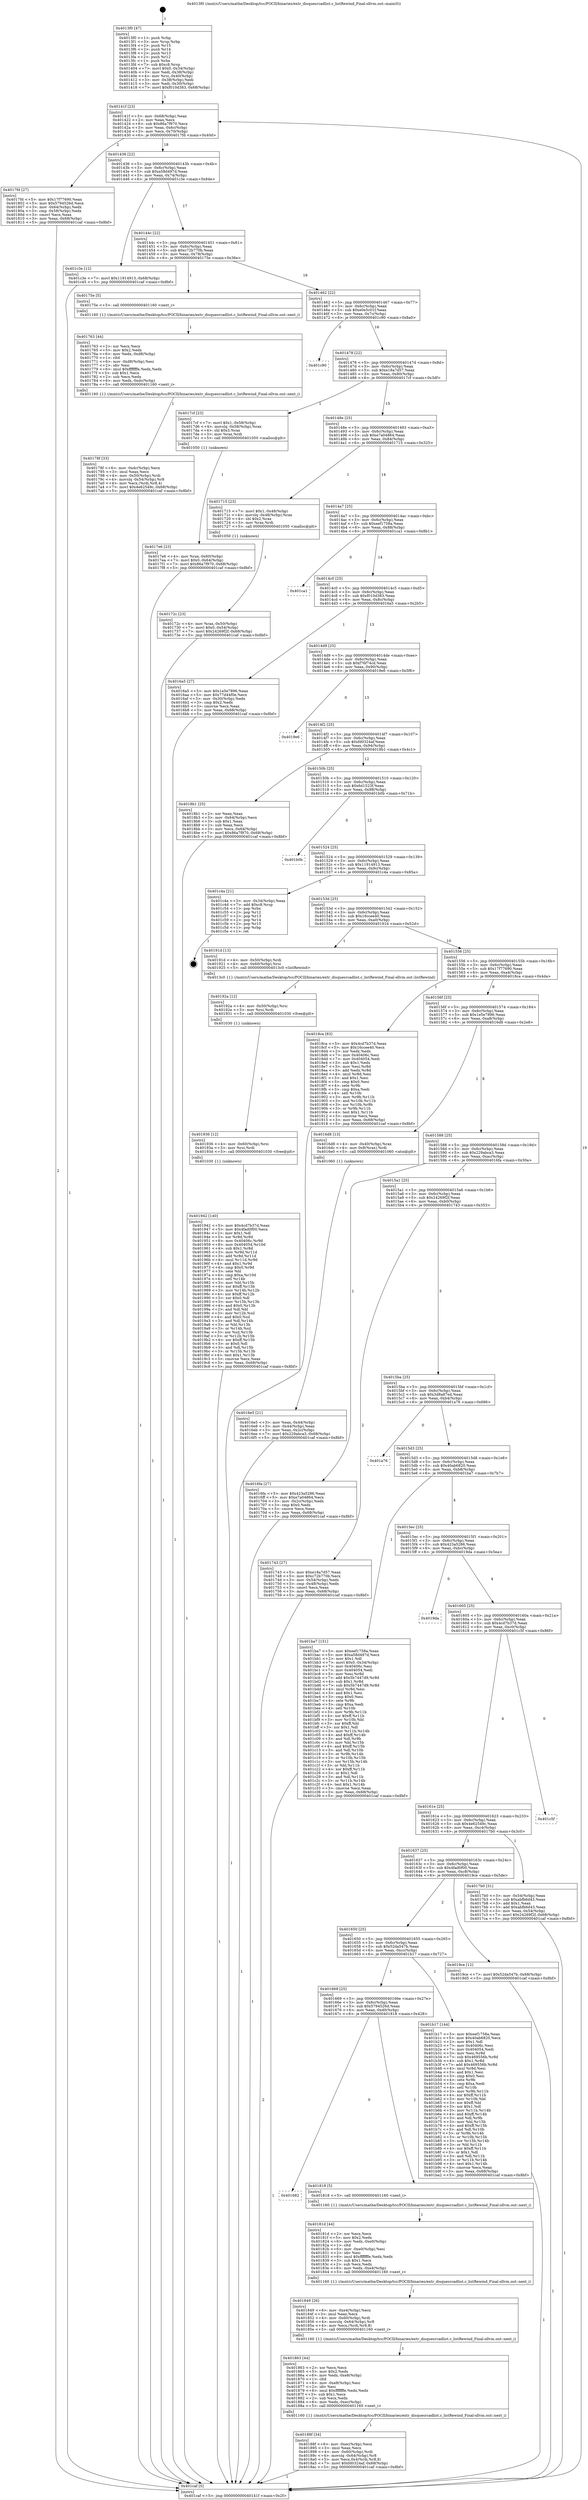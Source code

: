 digraph "0x4013f0" {
  label = "0x4013f0 (/mnt/c/Users/mathe/Desktop/tcc/POCII/binaries/extr_disquesrcadlist.c_listRewind_Final-ollvm.out::main(0))"
  labelloc = "t"
  node[shape=record]

  Entry [label="",width=0.3,height=0.3,shape=circle,fillcolor=black,style=filled]
  "0x40141f" [label="{
     0x40141f [23]\l
     | [instrs]\l
     &nbsp;&nbsp;0x40141f \<+3\>: mov -0x68(%rbp),%eax\l
     &nbsp;&nbsp;0x401422 \<+2\>: mov %eax,%ecx\l
     &nbsp;&nbsp;0x401424 \<+6\>: sub $0x86a7f970,%ecx\l
     &nbsp;&nbsp;0x40142a \<+3\>: mov %eax,-0x6c(%rbp)\l
     &nbsp;&nbsp;0x40142d \<+3\>: mov %ecx,-0x70(%rbp)\l
     &nbsp;&nbsp;0x401430 \<+6\>: je 00000000004017fd \<main+0x40d\>\l
  }"]
  "0x4017fd" [label="{
     0x4017fd [27]\l
     | [instrs]\l
     &nbsp;&nbsp;0x4017fd \<+5\>: mov $0x17f77690,%eax\l
     &nbsp;&nbsp;0x401802 \<+5\>: mov $0x5794526d,%ecx\l
     &nbsp;&nbsp;0x401807 \<+3\>: mov -0x64(%rbp),%edx\l
     &nbsp;&nbsp;0x40180a \<+3\>: cmp -0x58(%rbp),%edx\l
     &nbsp;&nbsp;0x40180d \<+3\>: cmovl %ecx,%eax\l
     &nbsp;&nbsp;0x401810 \<+3\>: mov %eax,-0x68(%rbp)\l
     &nbsp;&nbsp;0x401813 \<+5\>: jmp 0000000000401caf \<main+0x8bf\>\l
  }"]
  "0x401436" [label="{
     0x401436 [22]\l
     | [instrs]\l
     &nbsp;&nbsp;0x401436 \<+5\>: jmp 000000000040143b \<main+0x4b\>\l
     &nbsp;&nbsp;0x40143b \<+3\>: mov -0x6c(%rbp),%eax\l
     &nbsp;&nbsp;0x40143e \<+5\>: sub $0xa58d497d,%eax\l
     &nbsp;&nbsp;0x401443 \<+3\>: mov %eax,-0x74(%rbp)\l
     &nbsp;&nbsp;0x401446 \<+6\>: je 0000000000401c3e \<main+0x84e\>\l
  }"]
  Exit [label="",width=0.3,height=0.3,shape=circle,fillcolor=black,style=filled,peripheries=2]
  "0x401c3e" [label="{
     0x401c3e [12]\l
     | [instrs]\l
     &nbsp;&nbsp;0x401c3e \<+7\>: movl $0x11914913,-0x68(%rbp)\l
     &nbsp;&nbsp;0x401c45 \<+5\>: jmp 0000000000401caf \<main+0x8bf\>\l
  }"]
  "0x40144c" [label="{
     0x40144c [22]\l
     | [instrs]\l
     &nbsp;&nbsp;0x40144c \<+5\>: jmp 0000000000401451 \<main+0x61\>\l
     &nbsp;&nbsp;0x401451 \<+3\>: mov -0x6c(%rbp),%eax\l
     &nbsp;&nbsp;0x401454 \<+5\>: sub $0xc72b770b,%eax\l
     &nbsp;&nbsp;0x401459 \<+3\>: mov %eax,-0x78(%rbp)\l
     &nbsp;&nbsp;0x40145c \<+6\>: je 000000000040175e \<main+0x36e\>\l
  }"]
  "0x401942" [label="{
     0x401942 [140]\l
     | [instrs]\l
     &nbsp;&nbsp;0x401942 \<+5\>: mov $0x4cd7b37d,%eax\l
     &nbsp;&nbsp;0x401947 \<+5\>: mov $0x4fad0f00,%ecx\l
     &nbsp;&nbsp;0x40194c \<+2\>: mov $0x1,%dl\l
     &nbsp;&nbsp;0x40194e \<+3\>: xor %r8d,%r8d\l
     &nbsp;&nbsp;0x401951 \<+8\>: mov 0x40406c,%r9d\l
     &nbsp;&nbsp;0x401959 \<+8\>: mov 0x404054,%r10d\l
     &nbsp;&nbsp;0x401961 \<+4\>: sub $0x1,%r8d\l
     &nbsp;&nbsp;0x401965 \<+3\>: mov %r9d,%r11d\l
     &nbsp;&nbsp;0x401968 \<+3\>: add %r8d,%r11d\l
     &nbsp;&nbsp;0x40196b \<+4\>: imul %r11d,%r9d\l
     &nbsp;&nbsp;0x40196f \<+4\>: and $0x1,%r9d\l
     &nbsp;&nbsp;0x401973 \<+4\>: cmp $0x0,%r9d\l
     &nbsp;&nbsp;0x401977 \<+3\>: sete %bl\l
     &nbsp;&nbsp;0x40197a \<+4\>: cmp $0xa,%r10d\l
     &nbsp;&nbsp;0x40197e \<+4\>: setl %r14b\l
     &nbsp;&nbsp;0x401982 \<+3\>: mov %bl,%r15b\l
     &nbsp;&nbsp;0x401985 \<+4\>: xor $0xff,%r15b\l
     &nbsp;&nbsp;0x401989 \<+3\>: mov %r14b,%r12b\l
     &nbsp;&nbsp;0x40198c \<+4\>: xor $0xff,%r12b\l
     &nbsp;&nbsp;0x401990 \<+3\>: xor $0x0,%dl\l
     &nbsp;&nbsp;0x401993 \<+3\>: mov %r15b,%r13b\l
     &nbsp;&nbsp;0x401996 \<+4\>: and $0x0,%r13b\l
     &nbsp;&nbsp;0x40199a \<+2\>: and %dl,%bl\l
     &nbsp;&nbsp;0x40199c \<+3\>: mov %r12b,%sil\l
     &nbsp;&nbsp;0x40199f \<+4\>: and $0x0,%sil\l
     &nbsp;&nbsp;0x4019a3 \<+3\>: and %dl,%r14b\l
     &nbsp;&nbsp;0x4019a6 \<+3\>: or %bl,%r13b\l
     &nbsp;&nbsp;0x4019a9 \<+3\>: or %r14b,%sil\l
     &nbsp;&nbsp;0x4019ac \<+3\>: xor %sil,%r13b\l
     &nbsp;&nbsp;0x4019af \<+3\>: or %r12b,%r15b\l
     &nbsp;&nbsp;0x4019b2 \<+4\>: xor $0xff,%r15b\l
     &nbsp;&nbsp;0x4019b6 \<+3\>: or $0x0,%dl\l
     &nbsp;&nbsp;0x4019b9 \<+3\>: and %dl,%r15b\l
     &nbsp;&nbsp;0x4019bc \<+3\>: or %r15b,%r13b\l
     &nbsp;&nbsp;0x4019bf \<+4\>: test $0x1,%r13b\l
     &nbsp;&nbsp;0x4019c3 \<+3\>: cmovne %ecx,%eax\l
     &nbsp;&nbsp;0x4019c6 \<+3\>: mov %eax,-0x68(%rbp)\l
     &nbsp;&nbsp;0x4019c9 \<+5\>: jmp 0000000000401caf \<main+0x8bf\>\l
  }"]
  "0x40175e" [label="{
     0x40175e [5]\l
     | [instrs]\l
     &nbsp;&nbsp;0x40175e \<+5\>: call 0000000000401160 \<next_i\>\l
     | [calls]\l
     &nbsp;&nbsp;0x401160 \{1\} (/mnt/c/Users/mathe/Desktop/tcc/POCII/binaries/extr_disquesrcadlist.c_listRewind_Final-ollvm.out::next_i)\l
  }"]
  "0x401462" [label="{
     0x401462 [22]\l
     | [instrs]\l
     &nbsp;&nbsp;0x401462 \<+5\>: jmp 0000000000401467 \<main+0x77\>\l
     &nbsp;&nbsp;0x401467 \<+3\>: mov -0x6c(%rbp),%eax\l
     &nbsp;&nbsp;0x40146a \<+5\>: sub $0xe0e5c01f,%eax\l
     &nbsp;&nbsp;0x40146f \<+3\>: mov %eax,-0x7c(%rbp)\l
     &nbsp;&nbsp;0x401472 \<+6\>: je 0000000000401c90 \<main+0x8a0\>\l
  }"]
  "0x401936" [label="{
     0x401936 [12]\l
     | [instrs]\l
     &nbsp;&nbsp;0x401936 \<+4\>: mov -0x60(%rbp),%rsi\l
     &nbsp;&nbsp;0x40193a \<+3\>: mov %rsi,%rdi\l
     &nbsp;&nbsp;0x40193d \<+5\>: call 0000000000401030 \<free@plt\>\l
     | [calls]\l
     &nbsp;&nbsp;0x401030 \{1\} (unknown)\l
  }"]
  "0x401c90" [label="{
     0x401c90\l
  }", style=dashed]
  "0x401478" [label="{
     0x401478 [22]\l
     | [instrs]\l
     &nbsp;&nbsp;0x401478 \<+5\>: jmp 000000000040147d \<main+0x8d\>\l
     &nbsp;&nbsp;0x40147d \<+3\>: mov -0x6c(%rbp),%eax\l
     &nbsp;&nbsp;0x401480 \<+5\>: sub $0xe18a7d57,%eax\l
     &nbsp;&nbsp;0x401485 \<+3\>: mov %eax,-0x80(%rbp)\l
     &nbsp;&nbsp;0x401488 \<+6\>: je 00000000004017cf \<main+0x3df\>\l
  }"]
  "0x40192a" [label="{
     0x40192a [12]\l
     | [instrs]\l
     &nbsp;&nbsp;0x40192a \<+4\>: mov -0x50(%rbp),%rsi\l
     &nbsp;&nbsp;0x40192e \<+3\>: mov %rsi,%rdi\l
     &nbsp;&nbsp;0x401931 \<+5\>: call 0000000000401030 \<free@plt\>\l
     | [calls]\l
     &nbsp;&nbsp;0x401030 \{1\} (unknown)\l
  }"]
  "0x4017cf" [label="{
     0x4017cf [23]\l
     | [instrs]\l
     &nbsp;&nbsp;0x4017cf \<+7\>: movl $0x1,-0x58(%rbp)\l
     &nbsp;&nbsp;0x4017d6 \<+4\>: movslq -0x58(%rbp),%rax\l
     &nbsp;&nbsp;0x4017da \<+4\>: shl $0x3,%rax\l
     &nbsp;&nbsp;0x4017de \<+3\>: mov %rax,%rdi\l
     &nbsp;&nbsp;0x4017e1 \<+5\>: call 0000000000401050 \<malloc@plt\>\l
     | [calls]\l
     &nbsp;&nbsp;0x401050 \{1\} (unknown)\l
  }"]
  "0x40148e" [label="{
     0x40148e [25]\l
     | [instrs]\l
     &nbsp;&nbsp;0x40148e \<+5\>: jmp 0000000000401493 \<main+0xa3\>\l
     &nbsp;&nbsp;0x401493 \<+3\>: mov -0x6c(%rbp),%eax\l
     &nbsp;&nbsp;0x401496 \<+5\>: sub $0xe7a04864,%eax\l
     &nbsp;&nbsp;0x40149b \<+6\>: mov %eax,-0x84(%rbp)\l
     &nbsp;&nbsp;0x4014a1 \<+6\>: je 0000000000401715 \<main+0x325\>\l
  }"]
  "0x40188f" [label="{
     0x40188f [34]\l
     | [instrs]\l
     &nbsp;&nbsp;0x40188f \<+6\>: mov -0xec(%rbp),%ecx\l
     &nbsp;&nbsp;0x401895 \<+3\>: imul %eax,%ecx\l
     &nbsp;&nbsp;0x401898 \<+4\>: mov -0x60(%rbp),%rdi\l
     &nbsp;&nbsp;0x40189c \<+4\>: movslq -0x64(%rbp),%r8\l
     &nbsp;&nbsp;0x4018a0 \<+5\>: mov %ecx,0x4(%rdi,%r8,8)\l
     &nbsp;&nbsp;0x4018a5 \<+7\>: movl $0xfd0324af,-0x68(%rbp)\l
     &nbsp;&nbsp;0x4018ac \<+5\>: jmp 0000000000401caf \<main+0x8bf\>\l
  }"]
  "0x401715" [label="{
     0x401715 [23]\l
     | [instrs]\l
     &nbsp;&nbsp;0x401715 \<+7\>: movl $0x1,-0x48(%rbp)\l
     &nbsp;&nbsp;0x40171c \<+4\>: movslq -0x48(%rbp),%rax\l
     &nbsp;&nbsp;0x401720 \<+4\>: shl $0x2,%rax\l
     &nbsp;&nbsp;0x401724 \<+3\>: mov %rax,%rdi\l
     &nbsp;&nbsp;0x401727 \<+5\>: call 0000000000401050 \<malloc@plt\>\l
     | [calls]\l
     &nbsp;&nbsp;0x401050 \{1\} (unknown)\l
  }"]
  "0x4014a7" [label="{
     0x4014a7 [25]\l
     | [instrs]\l
     &nbsp;&nbsp;0x4014a7 \<+5\>: jmp 00000000004014ac \<main+0xbc\>\l
     &nbsp;&nbsp;0x4014ac \<+3\>: mov -0x6c(%rbp),%eax\l
     &nbsp;&nbsp;0x4014af \<+5\>: sub $0xeef1758a,%eax\l
     &nbsp;&nbsp;0x4014b4 \<+6\>: mov %eax,-0x88(%rbp)\l
     &nbsp;&nbsp;0x4014ba \<+6\>: je 0000000000401ca1 \<main+0x8b1\>\l
  }"]
  "0x401863" [label="{
     0x401863 [44]\l
     | [instrs]\l
     &nbsp;&nbsp;0x401863 \<+2\>: xor %ecx,%ecx\l
     &nbsp;&nbsp;0x401865 \<+5\>: mov $0x2,%edx\l
     &nbsp;&nbsp;0x40186a \<+6\>: mov %edx,-0xe8(%rbp)\l
     &nbsp;&nbsp;0x401870 \<+1\>: cltd\l
     &nbsp;&nbsp;0x401871 \<+6\>: mov -0xe8(%rbp),%esi\l
     &nbsp;&nbsp;0x401877 \<+2\>: idiv %esi\l
     &nbsp;&nbsp;0x401879 \<+6\>: imul $0xfffffffe,%edx,%edx\l
     &nbsp;&nbsp;0x40187f \<+3\>: sub $0x1,%ecx\l
     &nbsp;&nbsp;0x401882 \<+2\>: sub %ecx,%edx\l
     &nbsp;&nbsp;0x401884 \<+6\>: mov %edx,-0xec(%rbp)\l
     &nbsp;&nbsp;0x40188a \<+5\>: call 0000000000401160 \<next_i\>\l
     | [calls]\l
     &nbsp;&nbsp;0x401160 \{1\} (/mnt/c/Users/mathe/Desktop/tcc/POCII/binaries/extr_disquesrcadlist.c_listRewind_Final-ollvm.out::next_i)\l
  }"]
  "0x401ca1" [label="{
     0x401ca1\l
  }", style=dashed]
  "0x4014c0" [label="{
     0x4014c0 [25]\l
     | [instrs]\l
     &nbsp;&nbsp;0x4014c0 \<+5\>: jmp 00000000004014c5 \<main+0xd5\>\l
     &nbsp;&nbsp;0x4014c5 \<+3\>: mov -0x6c(%rbp),%eax\l
     &nbsp;&nbsp;0x4014c8 \<+5\>: sub $0xf010d383,%eax\l
     &nbsp;&nbsp;0x4014cd \<+6\>: mov %eax,-0x8c(%rbp)\l
     &nbsp;&nbsp;0x4014d3 \<+6\>: je 00000000004016a5 \<main+0x2b5\>\l
  }"]
  "0x401849" [label="{
     0x401849 [26]\l
     | [instrs]\l
     &nbsp;&nbsp;0x401849 \<+6\>: mov -0xe4(%rbp),%ecx\l
     &nbsp;&nbsp;0x40184f \<+3\>: imul %eax,%ecx\l
     &nbsp;&nbsp;0x401852 \<+4\>: mov -0x60(%rbp),%rdi\l
     &nbsp;&nbsp;0x401856 \<+4\>: movslq -0x64(%rbp),%r8\l
     &nbsp;&nbsp;0x40185a \<+4\>: mov %ecx,(%rdi,%r8,8)\l
     &nbsp;&nbsp;0x40185e \<+5\>: call 0000000000401160 \<next_i\>\l
     | [calls]\l
     &nbsp;&nbsp;0x401160 \{1\} (/mnt/c/Users/mathe/Desktop/tcc/POCII/binaries/extr_disquesrcadlist.c_listRewind_Final-ollvm.out::next_i)\l
  }"]
  "0x4016a5" [label="{
     0x4016a5 [27]\l
     | [instrs]\l
     &nbsp;&nbsp;0x4016a5 \<+5\>: mov $0x1e5e7896,%eax\l
     &nbsp;&nbsp;0x4016aa \<+5\>: mov $0x77d44f0e,%ecx\l
     &nbsp;&nbsp;0x4016af \<+3\>: mov -0x30(%rbp),%edx\l
     &nbsp;&nbsp;0x4016b2 \<+3\>: cmp $0x2,%edx\l
     &nbsp;&nbsp;0x4016b5 \<+3\>: cmovne %ecx,%eax\l
     &nbsp;&nbsp;0x4016b8 \<+3\>: mov %eax,-0x68(%rbp)\l
     &nbsp;&nbsp;0x4016bb \<+5\>: jmp 0000000000401caf \<main+0x8bf\>\l
  }"]
  "0x4014d9" [label="{
     0x4014d9 [25]\l
     | [instrs]\l
     &nbsp;&nbsp;0x4014d9 \<+5\>: jmp 00000000004014de \<main+0xee\>\l
     &nbsp;&nbsp;0x4014de \<+3\>: mov -0x6c(%rbp),%eax\l
     &nbsp;&nbsp;0x4014e1 \<+5\>: sub $0xf76f74cd,%eax\l
     &nbsp;&nbsp;0x4014e6 \<+6\>: mov %eax,-0x90(%rbp)\l
     &nbsp;&nbsp;0x4014ec \<+6\>: je 00000000004019e6 \<main+0x5f6\>\l
  }"]
  "0x401caf" [label="{
     0x401caf [5]\l
     | [instrs]\l
     &nbsp;&nbsp;0x401caf \<+5\>: jmp 000000000040141f \<main+0x2f\>\l
  }"]
  "0x4013f0" [label="{
     0x4013f0 [47]\l
     | [instrs]\l
     &nbsp;&nbsp;0x4013f0 \<+1\>: push %rbp\l
     &nbsp;&nbsp;0x4013f1 \<+3\>: mov %rsp,%rbp\l
     &nbsp;&nbsp;0x4013f4 \<+2\>: push %r15\l
     &nbsp;&nbsp;0x4013f6 \<+2\>: push %r14\l
     &nbsp;&nbsp;0x4013f8 \<+2\>: push %r13\l
     &nbsp;&nbsp;0x4013fa \<+2\>: push %r12\l
     &nbsp;&nbsp;0x4013fc \<+1\>: push %rbx\l
     &nbsp;&nbsp;0x4013fd \<+7\>: sub $0xc8,%rsp\l
     &nbsp;&nbsp;0x401404 \<+7\>: movl $0x0,-0x34(%rbp)\l
     &nbsp;&nbsp;0x40140b \<+3\>: mov %edi,-0x38(%rbp)\l
     &nbsp;&nbsp;0x40140e \<+4\>: mov %rsi,-0x40(%rbp)\l
     &nbsp;&nbsp;0x401412 \<+3\>: mov -0x38(%rbp),%edi\l
     &nbsp;&nbsp;0x401415 \<+3\>: mov %edi,-0x30(%rbp)\l
     &nbsp;&nbsp;0x401418 \<+7\>: movl $0xf010d383,-0x68(%rbp)\l
  }"]
  "0x40181d" [label="{
     0x40181d [44]\l
     | [instrs]\l
     &nbsp;&nbsp;0x40181d \<+2\>: xor %ecx,%ecx\l
     &nbsp;&nbsp;0x40181f \<+5\>: mov $0x2,%edx\l
     &nbsp;&nbsp;0x401824 \<+6\>: mov %edx,-0xe0(%rbp)\l
     &nbsp;&nbsp;0x40182a \<+1\>: cltd\l
     &nbsp;&nbsp;0x40182b \<+6\>: mov -0xe0(%rbp),%esi\l
     &nbsp;&nbsp;0x401831 \<+2\>: idiv %esi\l
     &nbsp;&nbsp;0x401833 \<+6\>: imul $0xfffffffe,%edx,%edx\l
     &nbsp;&nbsp;0x401839 \<+3\>: sub $0x1,%ecx\l
     &nbsp;&nbsp;0x40183c \<+2\>: sub %ecx,%edx\l
     &nbsp;&nbsp;0x40183e \<+6\>: mov %edx,-0xe4(%rbp)\l
     &nbsp;&nbsp;0x401844 \<+5\>: call 0000000000401160 \<next_i\>\l
     | [calls]\l
     &nbsp;&nbsp;0x401160 \{1\} (/mnt/c/Users/mathe/Desktop/tcc/POCII/binaries/extr_disquesrcadlist.c_listRewind_Final-ollvm.out::next_i)\l
  }"]
  "0x4019e6" [label="{
     0x4019e6\l
  }", style=dashed]
  "0x4014f2" [label="{
     0x4014f2 [25]\l
     | [instrs]\l
     &nbsp;&nbsp;0x4014f2 \<+5\>: jmp 00000000004014f7 \<main+0x107\>\l
     &nbsp;&nbsp;0x4014f7 \<+3\>: mov -0x6c(%rbp),%eax\l
     &nbsp;&nbsp;0x4014fa \<+5\>: sub $0xfd0324af,%eax\l
     &nbsp;&nbsp;0x4014ff \<+6\>: mov %eax,-0x94(%rbp)\l
     &nbsp;&nbsp;0x401505 \<+6\>: je 00000000004018b1 \<main+0x4c1\>\l
  }"]
  "0x401682" [label="{
     0x401682\l
  }", style=dashed]
  "0x4018b1" [label="{
     0x4018b1 [25]\l
     | [instrs]\l
     &nbsp;&nbsp;0x4018b1 \<+2\>: xor %eax,%eax\l
     &nbsp;&nbsp;0x4018b3 \<+3\>: mov -0x64(%rbp),%ecx\l
     &nbsp;&nbsp;0x4018b6 \<+3\>: sub $0x1,%eax\l
     &nbsp;&nbsp;0x4018b9 \<+2\>: sub %eax,%ecx\l
     &nbsp;&nbsp;0x4018bb \<+3\>: mov %ecx,-0x64(%rbp)\l
     &nbsp;&nbsp;0x4018be \<+7\>: movl $0x86a7f970,-0x68(%rbp)\l
     &nbsp;&nbsp;0x4018c5 \<+5\>: jmp 0000000000401caf \<main+0x8bf\>\l
  }"]
  "0x40150b" [label="{
     0x40150b [25]\l
     | [instrs]\l
     &nbsp;&nbsp;0x40150b \<+5\>: jmp 0000000000401510 \<main+0x120\>\l
     &nbsp;&nbsp;0x401510 \<+3\>: mov -0x6c(%rbp),%eax\l
     &nbsp;&nbsp;0x401513 \<+5\>: sub $0x6d1523f,%eax\l
     &nbsp;&nbsp;0x401518 \<+6\>: mov %eax,-0x98(%rbp)\l
     &nbsp;&nbsp;0x40151e \<+6\>: je 0000000000401b0b \<main+0x71b\>\l
  }"]
  "0x401818" [label="{
     0x401818 [5]\l
     | [instrs]\l
     &nbsp;&nbsp;0x401818 \<+5\>: call 0000000000401160 \<next_i\>\l
     | [calls]\l
     &nbsp;&nbsp;0x401160 \{1\} (/mnt/c/Users/mathe/Desktop/tcc/POCII/binaries/extr_disquesrcadlist.c_listRewind_Final-ollvm.out::next_i)\l
  }"]
  "0x401b0b" [label="{
     0x401b0b\l
  }", style=dashed]
  "0x401524" [label="{
     0x401524 [25]\l
     | [instrs]\l
     &nbsp;&nbsp;0x401524 \<+5\>: jmp 0000000000401529 \<main+0x139\>\l
     &nbsp;&nbsp;0x401529 \<+3\>: mov -0x6c(%rbp),%eax\l
     &nbsp;&nbsp;0x40152c \<+5\>: sub $0x11914913,%eax\l
     &nbsp;&nbsp;0x401531 \<+6\>: mov %eax,-0x9c(%rbp)\l
     &nbsp;&nbsp;0x401537 \<+6\>: je 0000000000401c4a \<main+0x85a\>\l
  }"]
  "0x401669" [label="{
     0x401669 [25]\l
     | [instrs]\l
     &nbsp;&nbsp;0x401669 \<+5\>: jmp 000000000040166e \<main+0x27e\>\l
     &nbsp;&nbsp;0x40166e \<+3\>: mov -0x6c(%rbp),%eax\l
     &nbsp;&nbsp;0x401671 \<+5\>: sub $0x5794526d,%eax\l
     &nbsp;&nbsp;0x401676 \<+6\>: mov %eax,-0xd0(%rbp)\l
     &nbsp;&nbsp;0x40167c \<+6\>: je 0000000000401818 \<main+0x428\>\l
  }"]
  "0x401c4a" [label="{
     0x401c4a [21]\l
     | [instrs]\l
     &nbsp;&nbsp;0x401c4a \<+3\>: mov -0x34(%rbp),%eax\l
     &nbsp;&nbsp;0x401c4d \<+7\>: add $0xc8,%rsp\l
     &nbsp;&nbsp;0x401c54 \<+1\>: pop %rbx\l
     &nbsp;&nbsp;0x401c55 \<+2\>: pop %r12\l
     &nbsp;&nbsp;0x401c57 \<+2\>: pop %r13\l
     &nbsp;&nbsp;0x401c59 \<+2\>: pop %r14\l
     &nbsp;&nbsp;0x401c5b \<+2\>: pop %r15\l
     &nbsp;&nbsp;0x401c5d \<+1\>: pop %rbp\l
     &nbsp;&nbsp;0x401c5e \<+1\>: ret\l
  }"]
  "0x40153d" [label="{
     0x40153d [25]\l
     | [instrs]\l
     &nbsp;&nbsp;0x40153d \<+5\>: jmp 0000000000401542 \<main+0x152\>\l
     &nbsp;&nbsp;0x401542 \<+3\>: mov -0x6c(%rbp),%eax\l
     &nbsp;&nbsp;0x401545 \<+5\>: sub $0x16ccee40,%eax\l
     &nbsp;&nbsp;0x40154a \<+6\>: mov %eax,-0xa0(%rbp)\l
     &nbsp;&nbsp;0x401550 \<+6\>: je 000000000040191d \<main+0x52d\>\l
  }"]
  "0x401b17" [label="{
     0x401b17 [144]\l
     | [instrs]\l
     &nbsp;&nbsp;0x401b17 \<+5\>: mov $0xeef1758a,%eax\l
     &nbsp;&nbsp;0x401b1c \<+5\>: mov $0x40ab6820,%ecx\l
     &nbsp;&nbsp;0x401b21 \<+2\>: mov $0x1,%dl\l
     &nbsp;&nbsp;0x401b23 \<+7\>: mov 0x40406c,%esi\l
     &nbsp;&nbsp;0x401b2a \<+7\>: mov 0x404054,%edi\l
     &nbsp;&nbsp;0x401b31 \<+3\>: mov %esi,%r8d\l
     &nbsp;&nbsp;0x401b34 \<+7\>: sub $0x469556b,%r8d\l
     &nbsp;&nbsp;0x401b3b \<+4\>: sub $0x1,%r8d\l
     &nbsp;&nbsp;0x401b3f \<+7\>: add $0x469556b,%r8d\l
     &nbsp;&nbsp;0x401b46 \<+4\>: imul %r8d,%esi\l
     &nbsp;&nbsp;0x401b4a \<+3\>: and $0x1,%esi\l
     &nbsp;&nbsp;0x401b4d \<+3\>: cmp $0x0,%esi\l
     &nbsp;&nbsp;0x401b50 \<+4\>: sete %r9b\l
     &nbsp;&nbsp;0x401b54 \<+3\>: cmp $0xa,%edi\l
     &nbsp;&nbsp;0x401b57 \<+4\>: setl %r10b\l
     &nbsp;&nbsp;0x401b5b \<+3\>: mov %r9b,%r11b\l
     &nbsp;&nbsp;0x401b5e \<+4\>: xor $0xff,%r11b\l
     &nbsp;&nbsp;0x401b62 \<+3\>: mov %r10b,%bl\l
     &nbsp;&nbsp;0x401b65 \<+3\>: xor $0xff,%bl\l
     &nbsp;&nbsp;0x401b68 \<+3\>: xor $0x1,%dl\l
     &nbsp;&nbsp;0x401b6b \<+3\>: mov %r11b,%r14b\l
     &nbsp;&nbsp;0x401b6e \<+4\>: and $0xff,%r14b\l
     &nbsp;&nbsp;0x401b72 \<+3\>: and %dl,%r9b\l
     &nbsp;&nbsp;0x401b75 \<+3\>: mov %bl,%r15b\l
     &nbsp;&nbsp;0x401b78 \<+4\>: and $0xff,%r15b\l
     &nbsp;&nbsp;0x401b7c \<+3\>: and %dl,%r10b\l
     &nbsp;&nbsp;0x401b7f \<+3\>: or %r9b,%r14b\l
     &nbsp;&nbsp;0x401b82 \<+3\>: or %r10b,%r15b\l
     &nbsp;&nbsp;0x401b85 \<+3\>: xor %r15b,%r14b\l
     &nbsp;&nbsp;0x401b88 \<+3\>: or %bl,%r11b\l
     &nbsp;&nbsp;0x401b8b \<+4\>: xor $0xff,%r11b\l
     &nbsp;&nbsp;0x401b8f \<+3\>: or $0x1,%dl\l
     &nbsp;&nbsp;0x401b92 \<+3\>: and %dl,%r11b\l
     &nbsp;&nbsp;0x401b95 \<+3\>: or %r11b,%r14b\l
     &nbsp;&nbsp;0x401b98 \<+4\>: test $0x1,%r14b\l
     &nbsp;&nbsp;0x401b9c \<+3\>: cmovne %ecx,%eax\l
     &nbsp;&nbsp;0x401b9f \<+3\>: mov %eax,-0x68(%rbp)\l
     &nbsp;&nbsp;0x401ba2 \<+5\>: jmp 0000000000401caf \<main+0x8bf\>\l
  }"]
  "0x40191d" [label="{
     0x40191d [13]\l
     | [instrs]\l
     &nbsp;&nbsp;0x40191d \<+4\>: mov -0x50(%rbp),%rdi\l
     &nbsp;&nbsp;0x401921 \<+4\>: mov -0x60(%rbp),%rsi\l
     &nbsp;&nbsp;0x401925 \<+5\>: call 00000000004013c0 \<listRewind\>\l
     | [calls]\l
     &nbsp;&nbsp;0x4013c0 \{1\} (/mnt/c/Users/mathe/Desktop/tcc/POCII/binaries/extr_disquesrcadlist.c_listRewind_Final-ollvm.out::listRewind)\l
  }"]
  "0x401556" [label="{
     0x401556 [25]\l
     | [instrs]\l
     &nbsp;&nbsp;0x401556 \<+5\>: jmp 000000000040155b \<main+0x16b\>\l
     &nbsp;&nbsp;0x40155b \<+3\>: mov -0x6c(%rbp),%eax\l
     &nbsp;&nbsp;0x40155e \<+5\>: sub $0x17f77690,%eax\l
     &nbsp;&nbsp;0x401563 \<+6\>: mov %eax,-0xa4(%rbp)\l
     &nbsp;&nbsp;0x401569 \<+6\>: je 00000000004018ca \<main+0x4da\>\l
  }"]
  "0x401650" [label="{
     0x401650 [25]\l
     | [instrs]\l
     &nbsp;&nbsp;0x401650 \<+5\>: jmp 0000000000401655 \<main+0x265\>\l
     &nbsp;&nbsp;0x401655 \<+3\>: mov -0x6c(%rbp),%eax\l
     &nbsp;&nbsp;0x401658 \<+5\>: sub $0x52da547b,%eax\l
     &nbsp;&nbsp;0x40165d \<+6\>: mov %eax,-0xcc(%rbp)\l
     &nbsp;&nbsp;0x401663 \<+6\>: je 0000000000401b17 \<main+0x727\>\l
  }"]
  "0x4018ca" [label="{
     0x4018ca [83]\l
     | [instrs]\l
     &nbsp;&nbsp;0x4018ca \<+5\>: mov $0x4cd7b37d,%eax\l
     &nbsp;&nbsp;0x4018cf \<+5\>: mov $0x16ccee40,%ecx\l
     &nbsp;&nbsp;0x4018d4 \<+2\>: xor %edx,%edx\l
     &nbsp;&nbsp;0x4018d6 \<+7\>: mov 0x40406c,%esi\l
     &nbsp;&nbsp;0x4018dd \<+7\>: mov 0x404054,%edi\l
     &nbsp;&nbsp;0x4018e4 \<+3\>: sub $0x1,%edx\l
     &nbsp;&nbsp;0x4018e7 \<+3\>: mov %esi,%r8d\l
     &nbsp;&nbsp;0x4018ea \<+3\>: add %edx,%r8d\l
     &nbsp;&nbsp;0x4018ed \<+4\>: imul %r8d,%esi\l
     &nbsp;&nbsp;0x4018f1 \<+3\>: and $0x1,%esi\l
     &nbsp;&nbsp;0x4018f4 \<+3\>: cmp $0x0,%esi\l
     &nbsp;&nbsp;0x4018f7 \<+4\>: sete %r9b\l
     &nbsp;&nbsp;0x4018fb \<+3\>: cmp $0xa,%edi\l
     &nbsp;&nbsp;0x4018fe \<+4\>: setl %r10b\l
     &nbsp;&nbsp;0x401902 \<+3\>: mov %r9b,%r11b\l
     &nbsp;&nbsp;0x401905 \<+3\>: and %r10b,%r11b\l
     &nbsp;&nbsp;0x401908 \<+3\>: xor %r10b,%r9b\l
     &nbsp;&nbsp;0x40190b \<+3\>: or %r9b,%r11b\l
     &nbsp;&nbsp;0x40190e \<+4\>: test $0x1,%r11b\l
     &nbsp;&nbsp;0x401912 \<+3\>: cmovne %ecx,%eax\l
     &nbsp;&nbsp;0x401915 \<+3\>: mov %eax,-0x68(%rbp)\l
     &nbsp;&nbsp;0x401918 \<+5\>: jmp 0000000000401caf \<main+0x8bf\>\l
  }"]
  "0x40156f" [label="{
     0x40156f [25]\l
     | [instrs]\l
     &nbsp;&nbsp;0x40156f \<+5\>: jmp 0000000000401574 \<main+0x184\>\l
     &nbsp;&nbsp;0x401574 \<+3\>: mov -0x6c(%rbp),%eax\l
     &nbsp;&nbsp;0x401577 \<+5\>: sub $0x1e5e7896,%eax\l
     &nbsp;&nbsp;0x40157c \<+6\>: mov %eax,-0xa8(%rbp)\l
     &nbsp;&nbsp;0x401582 \<+6\>: je 00000000004016d8 \<main+0x2e8\>\l
  }"]
  "0x4019ce" [label="{
     0x4019ce [12]\l
     | [instrs]\l
     &nbsp;&nbsp;0x4019ce \<+7\>: movl $0x52da547b,-0x68(%rbp)\l
     &nbsp;&nbsp;0x4019d5 \<+5\>: jmp 0000000000401caf \<main+0x8bf\>\l
  }"]
  "0x4016d8" [label="{
     0x4016d8 [13]\l
     | [instrs]\l
     &nbsp;&nbsp;0x4016d8 \<+4\>: mov -0x40(%rbp),%rax\l
     &nbsp;&nbsp;0x4016dc \<+4\>: mov 0x8(%rax),%rdi\l
     &nbsp;&nbsp;0x4016e0 \<+5\>: call 0000000000401060 \<atoi@plt\>\l
     | [calls]\l
     &nbsp;&nbsp;0x401060 \{1\} (unknown)\l
  }"]
  "0x401588" [label="{
     0x401588 [25]\l
     | [instrs]\l
     &nbsp;&nbsp;0x401588 \<+5\>: jmp 000000000040158d \<main+0x19d\>\l
     &nbsp;&nbsp;0x40158d \<+3\>: mov -0x6c(%rbp),%eax\l
     &nbsp;&nbsp;0x401590 \<+5\>: sub $0x229abca3,%eax\l
     &nbsp;&nbsp;0x401595 \<+6\>: mov %eax,-0xac(%rbp)\l
     &nbsp;&nbsp;0x40159b \<+6\>: je 00000000004016fa \<main+0x30a\>\l
  }"]
  "0x4016e5" [label="{
     0x4016e5 [21]\l
     | [instrs]\l
     &nbsp;&nbsp;0x4016e5 \<+3\>: mov %eax,-0x44(%rbp)\l
     &nbsp;&nbsp;0x4016e8 \<+3\>: mov -0x44(%rbp),%eax\l
     &nbsp;&nbsp;0x4016eb \<+3\>: mov %eax,-0x2c(%rbp)\l
     &nbsp;&nbsp;0x4016ee \<+7\>: movl $0x229abca3,-0x68(%rbp)\l
     &nbsp;&nbsp;0x4016f5 \<+5\>: jmp 0000000000401caf \<main+0x8bf\>\l
  }"]
  "0x4017e6" [label="{
     0x4017e6 [23]\l
     | [instrs]\l
     &nbsp;&nbsp;0x4017e6 \<+4\>: mov %rax,-0x60(%rbp)\l
     &nbsp;&nbsp;0x4017ea \<+7\>: movl $0x0,-0x64(%rbp)\l
     &nbsp;&nbsp;0x4017f1 \<+7\>: movl $0x86a7f970,-0x68(%rbp)\l
     &nbsp;&nbsp;0x4017f8 \<+5\>: jmp 0000000000401caf \<main+0x8bf\>\l
  }"]
  "0x4016fa" [label="{
     0x4016fa [27]\l
     | [instrs]\l
     &nbsp;&nbsp;0x4016fa \<+5\>: mov $0x423a5286,%eax\l
     &nbsp;&nbsp;0x4016ff \<+5\>: mov $0xe7a04864,%ecx\l
     &nbsp;&nbsp;0x401704 \<+3\>: mov -0x2c(%rbp),%edx\l
     &nbsp;&nbsp;0x401707 \<+3\>: cmp $0x0,%edx\l
     &nbsp;&nbsp;0x40170a \<+3\>: cmove %ecx,%eax\l
     &nbsp;&nbsp;0x40170d \<+3\>: mov %eax,-0x68(%rbp)\l
     &nbsp;&nbsp;0x401710 \<+5\>: jmp 0000000000401caf \<main+0x8bf\>\l
  }"]
  "0x4015a1" [label="{
     0x4015a1 [25]\l
     | [instrs]\l
     &nbsp;&nbsp;0x4015a1 \<+5\>: jmp 00000000004015a6 \<main+0x1b6\>\l
     &nbsp;&nbsp;0x4015a6 \<+3\>: mov -0x6c(%rbp),%eax\l
     &nbsp;&nbsp;0x4015a9 \<+5\>: sub $0x24269f2f,%eax\l
     &nbsp;&nbsp;0x4015ae \<+6\>: mov %eax,-0xb0(%rbp)\l
     &nbsp;&nbsp;0x4015b4 \<+6\>: je 0000000000401743 \<main+0x353\>\l
  }"]
  "0x40172c" [label="{
     0x40172c [23]\l
     | [instrs]\l
     &nbsp;&nbsp;0x40172c \<+4\>: mov %rax,-0x50(%rbp)\l
     &nbsp;&nbsp;0x401730 \<+7\>: movl $0x0,-0x54(%rbp)\l
     &nbsp;&nbsp;0x401737 \<+7\>: movl $0x24269f2f,-0x68(%rbp)\l
     &nbsp;&nbsp;0x40173e \<+5\>: jmp 0000000000401caf \<main+0x8bf\>\l
  }"]
  "0x401637" [label="{
     0x401637 [25]\l
     | [instrs]\l
     &nbsp;&nbsp;0x401637 \<+5\>: jmp 000000000040163c \<main+0x24c\>\l
     &nbsp;&nbsp;0x40163c \<+3\>: mov -0x6c(%rbp),%eax\l
     &nbsp;&nbsp;0x40163f \<+5\>: sub $0x4fad0f00,%eax\l
     &nbsp;&nbsp;0x401644 \<+6\>: mov %eax,-0xc8(%rbp)\l
     &nbsp;&nbsp;0x40164a \<+6\>: je 00000000004019ce \<main+0x5de\>\l
  }"]
  "0x401743" [label="{
     0x401743 [27]\l
     | [instrs]\l
     &nbsp;&nbsp;0x401743 \<+5\>: mov $0xe18a7d57,%eax\l
     &nbsp;&nbsp;0x401748 \<+5\>: mov $0xc72b770b,%ecx\l
     &nbsp;&nbsp;0x40174d \<+3\>: mov -0x54(%rbp),%edx\l
     &nbsp;&nbsp;0x401750 \<+3\>: cmp -0x48(%rbp),%edx\l
     &nbsp;&nbsp;0x401753 \<+3\>: cmovl %ecx,%eax\l
     &nbsp;&nbsp;0x401756 \<+3\>: mov %eax,-0x68(%rbp)\l
     &nbsp;&nbsp;0x401759 \<+5\>: jmp 0000000000401caf \<main+0x8bf\>\l
  }"]
  "0x4015ba" [label="{
     0x4015ba [25]\l
     | [instrs]\l
     &nbsp;&nbsp;0x4015ba \<+5\>: jmp 00000000004015bf \<main+0x1cf\>\l
     &nbsp;&nbsp;0x4015bf \<+3\>: mov -0x6c(%rbp),%eax\l
     &nbsp;&nbsp;0x4015c2 \<+5\>: sub $0x3d8a87ed,%eax\l
     &nbsp;&nbsp;0x4015c7 \<+6\>: mov %eax,-0xb4(%rbp)\l
     &nbsp;&nbsp;0x4015cd \<+6\>: je 0000000000401a76 \<main+0x686\>\l
  }"]
  "0x401763" [label="{
     0x401763 [44]\l
     | [instrs]\l
     &nbsp;&nbsp;0x401763 \<+2\>: xor %ecx,%ecx\l
     &nbsp;&nbsp;0x401765 \<+5\>: mov $0x2,%edx\l
     &nbsp;&nbsp;0x40176a \<+6\>: mov %edx,-0xd8(%rbp)\l
     &nbsp;&nbsp;0x401770 \<+1\>: cltd\l
     &nbsp;&nbsp;0x401771 \<+6\>: mov -0xd8(%rbp),%esi\l
     &nbsp;&nbsp;0x401777 \<+2\>: idiv %esi\l
     &nbsp;&nbsp;0x401779 \<+6\>: imul $0xfffffffe,%edx,%edx\l
     &nbsp;&nbsp;0x40177f \<+3\>: sub $0x1,%ecx\l
     &nbsp;&nbsp;0x401782 \<+2\>: sub %ecx,%edx\l
     &nbsp;&nbsp;0x401784 \<+6\>: mov %edx,-0xdc(%rbp)\l
     &nbsp;&nbsp;0x40178a \<+5\>: call 0000000000401160 \<next_i\>\l
     | [calls]\l
     &nbsp;&nbsp;0x401160 \{1\} (/mnt/c/Users/mathe/Desktop/tcc/POCII/binaries/extr_disquesrcadlist.c_listRewind_Final-ollvm.out::next_i)\l
  }"]
  "0x40178f" [label="{
     0x40178f [33]\l
     | [instrs]\l
     &nbsp;&nbsp;0x40178f \<+6\>: mov -0xdc(%rbp),%ecx\l
     &nbsp;&nbsp;0x401795 \<+3\>: imul %eax,%ecx\l
     &nbsp;&nbsp;0x401798 \<+4\>: mov -0x50(%rbp),%rdi\l
     &nbsp;&nbsp;0x40179c \<+4\>: movslq -0x54(%rbp),%r8\l
     &nbsp;&nbsp;0x4017a0 \<+4\>: mov %ecx,(%rdi,%r8,4)\l
     &nbsp;&nbsp;0x4017a4 \<+7\>: movl $0x4e62549c,-0x68(%rbp)\l
     &nbsp;&nbsp;0x4017ab \<+5\>: jmp 0000000000401caf \<main+0x8bf\>\l
  }"]
  "0x4017b0" [label="{
     0x4017b0 [31]\l
     | [instrs]\l
     &nbsp;&nbsp;0x4017b0 \<+3\>: mov -0x54(%rbp),%eax\l
     &nbsp;&nbsp;0x4017b3 \<+5\>: sub $0xabfb6d43,%eax\l
     &nbsp;&nbsp;0x4017b8 \<+3\>: add $0x1,%eax\l
     &nbsp;&nbsp;0x4017bb \<+5\>: add $0xabfb6d43,%eax\l
     &nbsp;&nbsp;0x4017c0 \<+3\>: mov %eax,-0x54(%rbp)\l
     &nbsp;&nbsp;0x4017c3 \<+7\>: movl $0x24269f2f,-0x68(%rbp)\l
     &nbsp;&nbsp;0x4017ca \<+5\>: jmp 0000000000401caf \<main+0x8bf\>\l
  }"]
  "0x401a76" [label="{
     0x401a76\l
  }", style=dashed]
  "0x4015d3" [label="{
     0x4015d3 [25]\l
     | [instrs]\l
     &nbsp;&nbsp;0x4015d3 \<+5\>: jmp 00000000004015d8 \<main+0x1e8\>\l
     &nbsp;&nbsp;0x4015d8 \<+3\>: mov -0x6c(%rbp),%eax\l
     &nbsp;&nbsp;0x4015db \<+5\>: sub $0x40ab6820,%eax\l
     &nbsp;&nbsp;0x4015e0 \<+6\>: mov %eax,-0xb8(%rbp)\l
     &nbsp;&nbsp;0x4015e6 \<+6\>: je 0000000000401ba7 \<main+0x7b7\>\l
  }"]
  "0x40161e" [label="{
     0x40161e [25]\l
     | [instrs]\l
     &nbsp;&nbsp;0x40161e \<+5\>: jmp 0000000000401623 \<main+0x233\>\l
     &nbsp;&nbsp;0x401623 \<+3\>: mov -0x6c(%rbp),%eax\l
     &nbsp;&nbsp;0x401626 \<+5\>: sub $0x4e62549c,%eax\l
     &nbsp;&nbsp;0x40162b \<+6\>: mov %eax,-0xc4(%rbp)\l
     &nbsp;&nbsp;0x401631 \<+6\>: je 00000000004017b0 \<main+0x3c0\>\l
  }"]
  "0x401ba7" [label="{
     0x401ba7 [151]\l
     | [instrs]\l
     &nbsp;&nbsp;0x401ba7 \<+5\>: mov $0xeef1758a,%eax\l
     &nbsp;&nbsp;0x401bac \<+5\>: mov $0xa58d497d,%ecx\l
     &nbsp;&nbsp;0x401bb1 \<+2\>: mov $0x1,%dl\l
     &nbsp;&nbsp;0x401bb3 \<+7\>: movl $0x0,-0x34(%rbp)\l
     &nbsp;&nbsp;0x401bba \<+7\>: mov 0x40406c,%esi\l
     &nbsp;&nbsp;0x401bc1 \<+7\>: mov 0x404054,%edi\l
     &nbsp;&nbsp;0x401bc8 \<+3\>: mov %esi,%r8d\l
     &nbsp;&nbsp;0x401bcb \<+7\>: add $0x5b7447d9,%r8d\l
     &nbsp;&nbsp;0x401bd2 \<+4\>: sub $0x1,%r8d\l
     &nbsp;&nbsp;0x401bd6 \<+7\>: sub $0x5b7447d9,%r8d\l
     &nbsp;&nbsp;0x401bdd \<+4\>: imul %r8d,%esi\l
     &nbsp;&nbsp;0x401be1 \<+3\>: and $0x1,%esi\l
     &nbsp;&nbsp;0x401be4 \<+3\>: cmp $0x0,%esi\l
     &nbsp;&nbsp;0x401be7 \<+4\>: sete %r9b\l
     &nbsp;&nbsp;0x401beb \<+3\>: cmp $0xa,%edi\l
     &nbsp;&nbsp;0x401bee \<+4\>: setl %r10b\l
     &nbsp;&nbsp;0x401bf2 \<+3\>: mov %r9b,%r11b\l
     &nbsp;&nbsp;0x401bf5 \<+4\>: xor $0xff,%r11b\l
     &nbsp;&nbsp;0x401bf9 \<+3\>: mov %r10b,%bl\l
     &nbsp;&nbsp;0x401bfc \<+3\>: xor $0xff,%bl\l
     &nbsp;&nbsp;0x401bff \<+3\>: xor $0x1,%dl\l
     &nbsp;&nbsp;0x401c02 \<+3\>: mov %r11b,%r14b\l
     &nbsp;&nbsp;0x401c05 \<+4\>: and $0xff,%r14b\l
     &nbsp;&nbsp;0x401c09 \<+3\>: and %dl,%r9b\l
     &nbsp;&nbsp;0x401c0c \<+3\>: mov %bl,%r15b\l
     &nbsp;&nbsp;0x401c0f \<+4\>: and $0xff,%r15b\l
     &nbsp;&nbsp;0x401c13 \<+3\>: and %dl,%r10b\l
     &nbsp;&nbsp;0x401c16 \<+3\>: or %r9b,%r14b\l
     &nbsp;&nbsp;0x401c19 \<+3\>: or %r10b,%r15b\l
     &nbsp;&nbsp;0x401c1c \<+3\>: xor %r15b,%r14b\l
     &nbsp;&nbsp;0x401c1f \<+3\>: or %bl,%r11b\l
     &nbsp;&nbsp;0x401c22 \<+4\>: xor $0xff,%r11b\l
     &nbsp;&nbsp;0x401c26 \<+3\>: or $0x1,%dl\l
     &nbsp;&nbsp;0x401c29 \<+3\>: and %dl,%r11b\l
     &nbsp;&nbsp;0x401c2c \<+3\>: or %r11b,%r14b\l
     &nbsp;&nbsp;0x401c2f \<+4\>: test $0x1,%r14b\l
     &nbsp;&nbsp;0x401c33 \<+3\>: cmovne %ecx,%eax\l
     &nbsp;&nbsp;0x401c36 \<+3\>: mov %eax,-0x68(%rbp)\l
     &nbsp;&nbsp;0x401c39 \<+5\>: jmp 0000000000401caf \<main+0x8bf\>\l
  }"]
  "0x4015ec" [label="{
     0x4015ec [25]\l
     | [instrs]\l
     &nbsp;&nbsp;0x4015ec \<+5\>: jmp 00000000004015f1 \<main+0x201\>\l
     &nbsp;&nbsp;0x4015f1 \<+3\>: mov -0x6c(%rbp),%eax\l
     &nbsp;&nbsp;0x4015f4 \<+5\>: sub $0x423a5286,%eax\l
     &nbsp;&nbsp;0x4015f9 \<+6\>: mov %eax,-0xbc(%rbp)\l
     &nbsp;&nbsp;0x4015ff \<+6\>: je 00000000004019da \<main+0x5ea\>\l
  }"]
  "0x401c5f" [label="{
     0x401c5f\l
  }", style=dashed]
  "0x4019da" [label="{
     0x4019da\l
  }", style=dashed]
  "0x401605" [label="{
     0x401605 [25]\l
     | [instrs]\l
     &nbsp;&nbsp;0x401605 \<+5\>: jmp 000000000040160a \<main+0x21a\>\l
     &nbsp;&nbsp;0x40160a \<+3\>: mov -0x6c(%rbp),%eax\l
     &nbsp;&nbsp;0x40160d \<+5\>: sub $0x4cd7b37d,%eax\l
     &nbsp;&nbsp;0x401612 \<+6\>: mov %eax,-0xc0(%rbp)\l
     &nbsp;&nbsp;0x401618 \<+6\>: je 0000000000401c5f \<main+0x86f\>\l
  }"]
  Entry -> "0x4013f0" [label=" 1"]
  "0x40141f" -> "0x4017fd" [label=" 2"]
  "0x40141f" -> "0x401436" [label=" 18"]
  "0x401c4a" -> Exit [label=" 1"]
  "0x401436" -> "0x401c3e" [label=" 1"]
  "0x401436" -> "0x40144c" [label=" 17"]
  "0x401c3e" -> "0x401caf" [label=" 1"]
  "0x40144c" -> "0x40175e" [label=" 1"]
  "0x40144c" -> "0x401462" [label=" 16"]
  "0x401ba7" -> "0x401caf" [label=" 1"]
  "0x401462" -> "0x401c90" [label=" 0"]
  "0x401462" -> "0x401478" [label=" 16"]
  "0x401b17" -> "0x401caf" [label=" 1"]
  "0x401478" -> "0x4017cf" [label=" 1"]
  "0x401478" -> "0x40148e" [label=" 15"]
  "0x4019ce" -> "0x401caf" [label=" 1"]
  "0x40148e" -> "0x401715" [label=" 1"]
  "0x40148e" -> "0x4014a7" [label=" 14"]
  "0x401942" -> "0x401caf" [label=" 1"]
  "0x4014a7" -> "0x401ca1" [label=" 0"]
  "0x4014a7" -> "0x4014c0" [label=" 14"]
  "0x401936" -> "0x401942" [label=" 1"]
  "0x4014c0" -> "0x4016a5" [label=" 1"]
  "0x4014c0" -> "0x4014d9" [label=" 13"]
  "0x4016a5" -> "0x401caf" [label=" 1"]
  "0x4013f0" -> "0x40141f" [label=" 1"]
  "0x401caf" -> "0x40141f" [label=" 19"]
  "0x40192a" -> "0x401936" [label=" 1"]
  "0x4014d9" -> "0x4019e6" [label=" 0"]
  "0x4014d9" -> "0x4014f2" [label=" 13"]
  "0x40191d" -> "0x40192a" [label=" 1"]
  "0x4014f2" -> "0x4018b1" [label=" 1"]
  "0x4014f2" -> "0x40150b" [label=" 12"]
  "0x4018ca" -> "0x401caf" [label=" 1"]
  "0x40150b" -> "0x401b0b" [label=" 0"]
  "0x40150b" -> "0x401524" [label=" 12"]
  "0x4018b1" -> "0x401caf" [label=" 1"]
  "0x401524" -> "0x401c4a" [label=" 1"]
  "0x401524" -> "0x40153d" [label=" 11"]
  "0x401863" -> "0x40188f" [label=" 1"]
  "0x40153d" -> "0x40191d" [label=" 1"]
  "0x40153d" -> "0x401556" [label=" 10"]
  "0x401849" -> "0x401863" [label=" 1"]
  "0x401556" -> "0x4018ca" [label=" 1"]
  "0x401556" -> "0x40156f" [label=" 9"]
  "0x401818" -> "0x40181d" [label=" 1"]
  "0x40156f" -> "0x4016d8" [label=" 1"]
  "0x40156f" -> "0x401588" [label=" 8"]
  "0x4016d8" -> "0x4016e5" [label=" 1"]
  "0x4016e5" -> "0x401caf" [label=" 1"]
  "0x401669" -> "0x401682" [label=" 0"]
  "0x401588" -> "0x4016fa" [label=" 1"]
  "0x401588" -> "0x4015a1" [label=" 7"]
  "0x4016fa" -> "0x401caf" [label=" 1"]
  "0x401715" -> "0x40172c" [label=" 1"]
  "0x40172c" -> "0x401caf" [label=" 1"]
  "0x40188f" -> "0x401caf" [label=" 1"]
  "0x4015a1" -> "0x401743" [label=" 2"]
  "0x4015a1" -> "0x4015ba" [label=" 5"]
  "0x401743" -> "0x401caf" [label=" 2"]
  "0x40175e" -> "0x401763" [label=" 1"]
  "0x401763" -> "0x40178f" [label=" 1"]
  "0x40178f" -> "0x401caf" [label=" 1"]
  "0x401650" -> "0x401669" [label=" 1"]
  "0x4015ba" -> "0x401a76" [label=" 0"]
  "0x4015ba" -> "0x4015d3" [label=" 5"]
  "0x401650" -> "0x401b17" [label=" 1"]
  "0x4015d3" -> "0x401ba7" [label=" 1"]
  "0x4015d3" -> "0x4015ec" [label=" 4"]
  "0x401637" -> "0x401650" [label=" 2"]
  "0x4015ec" -> "0x4019da" [label=" 0"]
  "0x4015ec" -> "0x401605" [label=" 4"]
  "0x401637" -> "0x4019ce" [label=" 1"]
  "0x401605" -> "0x401c5f" [label=" 0"]
  "0x401605" -> "0x40161e" [label=" 4"]
  "0x40181d" -> "0x401849" [label=" 1"]
  "0x40161e" -> "0x4017b0" [label=" 1"]
  "0x40161e" -> "0x401637" [label=" 3"]
  "0x4017b0" -> "0x401caf" [label=" 1"]
  "0x4017cf" -> "0x4017e6" [label=" 1"]
  "0x4017e6" -> "0x401caf" [label=" 1"]
  "0x4017fd" -> "0x401caf" [label=" 2"]
  "0x401669" -> "0x401818" [label=" 1"]
}
